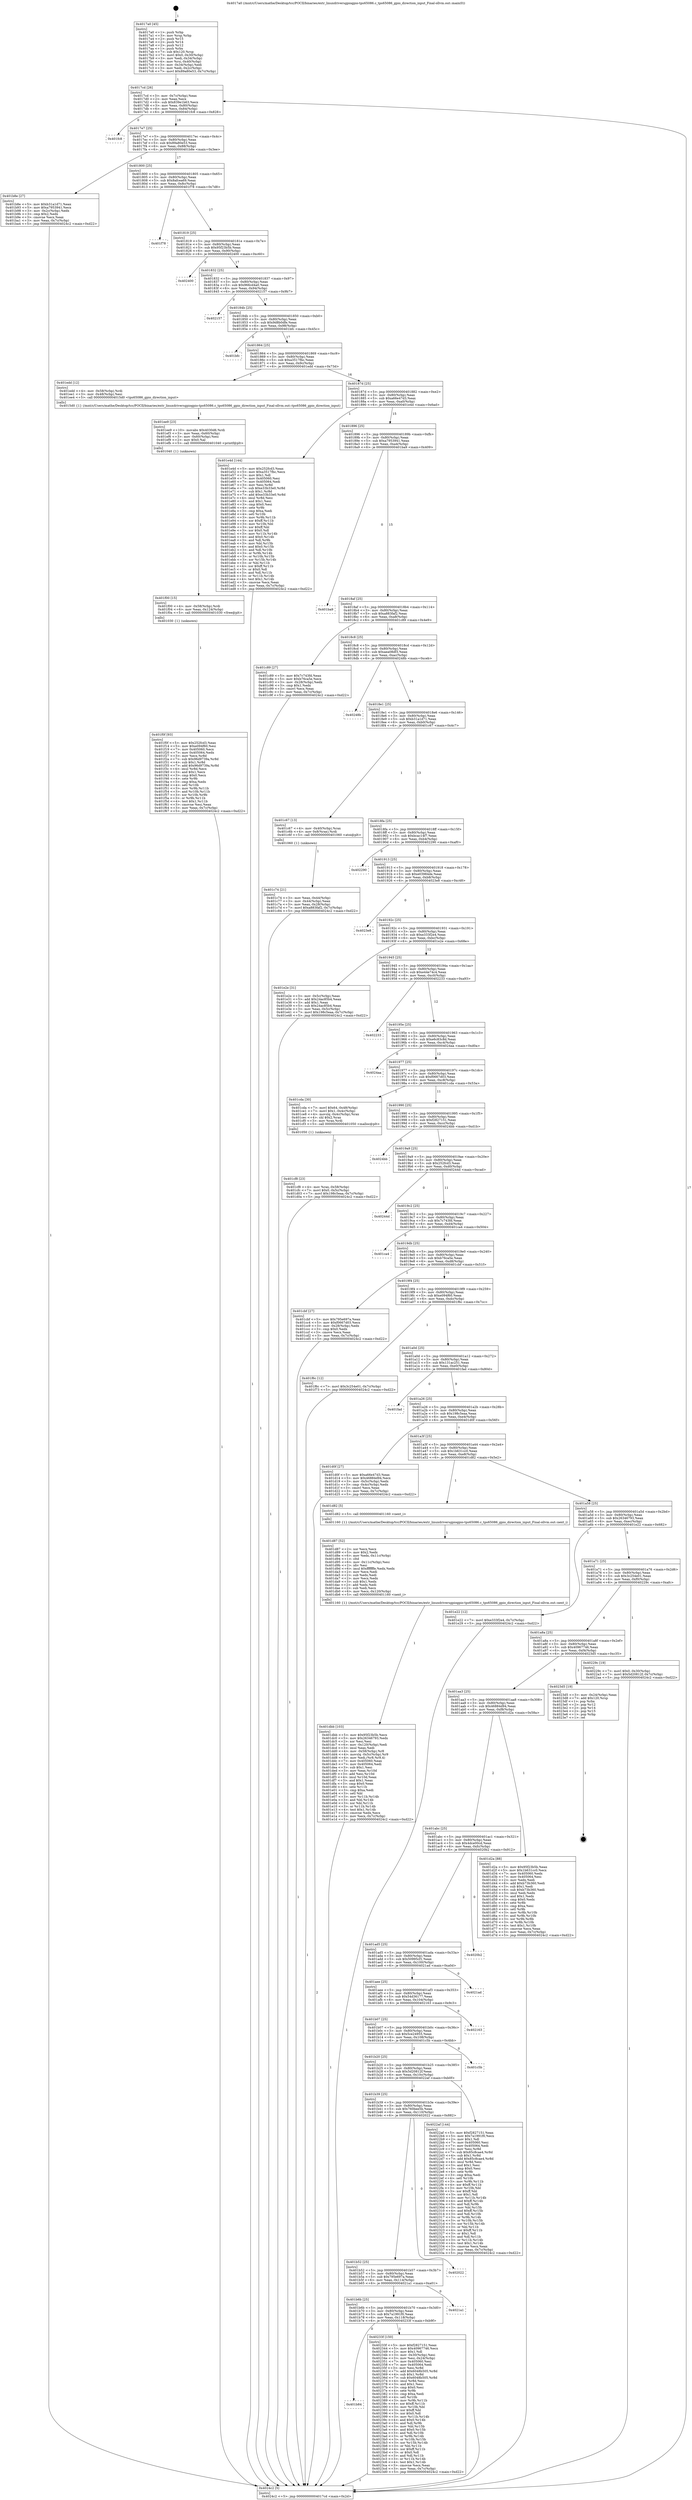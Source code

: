 digraph "0x4017a0" {
  label = "0x4017a0 (/mnt/c/Users/mathe/Desktop/tcc/POCII/binaries/extr_linuxdriversgpiogpio-tps65086.c_tps65086_gpio_direction_input_Final-ollvm.out::main(0))"
  labelloc = "t"
  node[shape=record]

  Entry [label="",width=0.3,height=0.3,shape=circle,fillcolor=black,style=filled]
  "0x4017cd" [label="{
     0x4017cd [26]\l
     | [instrs]\l
     &nbsp;&nbsp;0x4017cd \<+3\>: mov -0x7c(%rbp),%eax\l
     &nbsp;&nbsp;0x4017d0 \<+2\>: mov %eax,%ecx\l
     &nbsp;&nbsp;0x4017d2 \<+6\>: sub $0x839e1b63,%ecx\l
     &nbsp;&nbsp;0x4017d8 \<+3\>: mov %eax,-0x80(%rbp)\l
     &nbsp;&nbsp;0x4017db \<+6\>: mov %ecx,-0x84(%rbp)\l
     &nbsp;&nbsp;0x4017e1 \<+6\>: je 0000000000401fc8 \<main+0x828\>\l
  }"]
  "0x401fc8" [label="{
     0x401fc8\l
  }", style=dashed]
  "0x4017e7" [label="{
     0x4017e7 [25]\l
     | [instrs]\l
     &nbsp;&nbsp;0x4017e7 \<+5\>: jmp 00000000004017ec \<main+0x4c\>\l
     &nbsp;&nbsp;0x4017ec \<+3\>: mov -0x80(%rbp),%eax\l
     &nbsp;&nbsp;0x4017ef \<+5\>: sub $0x89a80e53,%eax\l
     &nbsp;&nbsp;0x4017f4 \<+6\>: mov %eax,-0x88(%rbp)\l
     &nbsp;&nbsp;0x4017fa \<+6\>: je 0000000000401b8e \<main+0x3ee\>\l
  }"]
  Exit [label="",width=0.3,height=0.3,shape=circle,fillcolor=black,style=filled,peripheries=2]
  "0x401b8e" [label="{
     0x401b8e [27]\l
     | [instrs]\l
     &nbsp;&nbsp;0x401b8e \<+5\>: mov $0xb31a1d71,%eax\l
     &nbsp;&nbsp;0x401b93 \<+5\>: mov $0xa7953941,%ecx\l
     &nbsp;&nbsp;0x401b98 \<+3\>: mov -0x2c(%rbp),%edx\l
     &nbsp;&nbsp;0x401b9b \<+3\>: cmp $0x2,%edx\l
     &nbsp;&nbsp;0x401b9e \<+3\>: cmovne %ecx,%eax\l
     &nbsp;&nbsp;0x401ba1 \<+3\>: mov %eax,-0x7c(%rbp)\l
     &nbsp;&nbsp;0x401ba4 \<+5\>: jmp 00000000004024c2 \<main+0xd22\>\l
  }"]
  "0x401800" [label="{
     0x401800 [25]\l
     | [instrs]\l
     &nbsp;&nbsp;0x401800 \<+5\>: jmp 0000000000401805 \<main+0x65\>\l
     &nbsp;&nbsp;0x401805 \<+3\>: mov -0x80(%rbp),%eax\l
     &nbsp;&nbsp;0x401808 \<+5\>: sub $0x8afcea69,%eax\l
     &nbsp;&nbsp;0x40180d \<+6\>: mov %eax,-0x8c(%rbp)\l
     &nbsp;&nbsp;0x401813 \<+6\>: je 0000000000401f78 \<main+0x7d8\>\l
  }"]
  "0x4024c2" [label="{
     0x4024c2 [5]\l
     | [instrs]\l
     &nbsp;&nbsp;0x4024c2 \<+5\>: jmp 00000000004017cd \<main+0x2d\>\l
  }"]
  "0x4017a0" [label="{
     0x4017a0 [45]\l
     | [instrs]\l
     &nbsp;&nbsp;0x4017a0 \<+1\>: push %rbp\l
     &nbsp;&nbsp;0x4017a1 \<+3\>: mov %rsp,%rbp\l
     &nbsp;&nbsp;0x4017a4 \<+2\>: push %r15\l
     &nbsp;&nbsp;0x4017a6 \<+2\>: push %r14\l
     &nbsp;&nbsp;0x4017a8 \<+2\>: push %r12\l
     &nbsp;&nbsp;0x4017aa \<+1\>: push %rbx\l
     &nbsp;&nbsp;0x4017ab \<+7\>: sub $0x120,%rsp\l
     &nbsp;&nbsp;0x4017b2 \<+7\>: movl $0x0,-0x30(%rbp)\l
     &nbsp;&nbsp;0x4017b9 \<+3\>: mov %edi,-0x34(%rbp)\l
     &nbsp;&nbsp;0x4017bc \<+4\>: mov %rsi,-0x40(%rbp)\l
     &nbsp;&nbsp;0x4017c0 \<+3\>: mov -0x34(%rbp),%edi\l
     &nbsp;&nbsp;0x4017c3 \<+3\>: mov %edi,-0x2c(%rbp)\l
     &nbsp;&nbsp;0x4017c6 \<+7\>: movl $0x89a80e53,-0x7c(%rbp)\l
  }"]
  "0x401b84" [label="{
     0x401b84\l
  }", style=dashed]
  "0x401f78" [label="{
     0x401f78\l
  }", style=dashed]
  "0x401819" [label="{
     0x401819 [25]\l
     | [instrs]\l
     &nbsp;&nbsp;0x401819 \<+5\>: jmp 000000000040181e \<main+0x7e\>\l
     &nbsp;&nbsp;0x40181e \<+3\>: mov -0x80(%rbp),%eax\l
     &nbsp;&nbsp;0x401821 \<+5\>: sub $0x95f23b5b,%eax\l
     &nbsp;&nbsp;0x401826 \<+6\>: mov %eax,-0x90(%rbp)\l
     &nbsp;&nbsp;0x40182c \<+6\>: je 0000000000402400 \<main+0xc60\>\l
  }"]
  "0x40233f" [label="{
     0x40233f [150]\l
     | [instrs]\l
     &nbsp;&nbsp;0x40233f \<+5\>: mov $0xf2827151,%eax\l
     &nbsp;&nbsp;0x402344 \<+5\>: mov $0x40967746,%ecx\l
     &nbsp;&nbsp;0x402349 \<+2\>: mov $0x1,%dl\l
     &nbsp;&nbsp;0x40234b \<+3\>: mov -0x30(%rbp),%esi\l
     &nbsp;&nbsp;0x40234e \<+3\>: mov %esi,-0x24(%rbp)\l
     &nbsp;&nbsp;0x402351 \<+7\>: mov 0x405060,%esi\l
     &nbsp;&nbsp;0x402358 \<+7\>: mov 0x405064,%edi\l
     &nbsp;&nbsp;0x40235f \<+3\>: mov %esi,%r8d\l
     &nbsp;&nbsp;0x402362 \<+7\>: add $0x6048b505,%r8d\l
     &nbsp;&nbsp;0x402369 \<+4\>: sub $0x1,%r8d\l
     &nbsp;&nbsp;0x40236d \<+7\>: sub $0x6048b505,%r8d\l
     &nbsp;&nbsp;0x402374 \<+4\>: imul %r8d,%esi\l
     &nbsp;&nbsp;0x402378 \<+3\>: and $0x1,%esi\l
     &nbsp;&nbsp;0x40237b \<+3\>: cmp $0x0,%esi\l
     &nbsp;&nbsp;0x40237e \<+4\>: sete %r9b\l
     &nbsp;&nbsp;0x402382 \<+3\>: cmp $0xa,%edi\l
     &nbsp;&nbsp;0x402385 \<+4\>: setl %r10b\l
     &nbsp;&nbsp;0x402389 \<+3\>: mov %r9b,%r11b\l
     &nbsp;&nbsp;0x40238c \<+4\>: xor $0xff,%r11b\l
     &nbsp;&nbsp;0x402390 \<+3\>: mov %r10b,%bl\l
     &nbsp;&nbsp;0x402393 \<+3\>: xor $0xff,%bl\l
     &nbsp;&nbsp;0x402396 \<+3\>: xor $0x0,%dl\l
     &nbsp;&nbsp;0x402399 \<+3\>: mov %r11b,%r14b\l
     &nbsp;&nbsp;0x40239c \<+4\>: and $0x0,%r14b\l
     &nbsp;&nbsp;0x4023a0 \<+3\>: and %dl,%r9b\l
     &nbsp;&nbsp;0x4023a3 \<+3\>: mov %bl,%r15b\l
     &nbsp;&nbsp;0x4023a6 \<+4\>: and $0x0,%r15b\l
     &nbsp;&nbsp;0x4023aa \<+3\>: and %dl,%r10b\l
     &nbsp;&nbsp;0x4023ad \<+3\>: or %r9b,%r14b\l
     &nbsp;&nbsp;0x4023b0 \<+3\>: or %r10b,%r15b\l
     &nbsp;&nbsp;0x4023b3 \<+3\>: xor %r15b,%r14b\l
     &nbsp;&nbsp;0x4023b6 \<+3\>: or %bl,%r11b\l
     &nbsp;&nbsp;0x4023b9 \<+4\>: xor $0xff,%r11b\l
     &nbsp;&nbsp;0x4023bd \<+3\>: or $0x0,%dl\l
     &nbsp;&nbsp;0x4023c0 \<+3\>: and %dl,%r11b\l
     &nbsp;&nbsp;0x4023c3 \<+3\>: or %r11b,%r14b\l
     &nbsp;&nbsp;0x4023c6 \<+4\>: test $0x1,%r14b\l
     &nbsp;&nbsp;0x4023ca \<+3\>: cmovne %ecx,%eax\l
     &nbsp;&nbsp;0x4023cd \<+3\>: mov %eax,-0x7c(%rbp)\l
     &nbsp;&nbsp;0x4023d0 \<+5\>: jmp 00000000004024c2 \<main+0xd22\>\l
  }"]
  "0x402400" [label="{
     0x402400\l
  }", style=dashed]
  "0x401832" [label="{
     0x401832 [25]\l
     | [instrs]\l
     &nbsp;&nbsp;0x401832 \<+5\>: jmp 0000000000401837 \<main+0x97\>\l
     &nbsp;&nbsp;0x401837 \<+3\>: mov -0x80(%rbp),%eax\l
     &nbsp;&nbsp;0x40183a \<+5\>: sub $0x966cd4a0,%eax\l
     &nbsp;&nbsp;0x40183f \<+6\>: mov %eax,-0x94(%rbp)\l
     &nbsp;&nbsp;0x401845 \<+6\>: je 0000000000402157 \<main+0x9b7\>\l
  }"]
  "0x401b6b" [label="{
     0x401b6b [25]\l
     | [instrs]\l
     &nbsp;&nbsp;0x401b6b \<+5\>: jmp 0000000000401b70 \<main+0x3d0\>\l
     &nbsp;&nbsp;0x401b70 \<+3\>: mov -0x80(%rbp),%eax\l
     &nbsp;&nbsp;0x401b73 \<+5\>: sub $0x7a1991f0,%eax\l
     &nbsp;&nbsp;0x401b78 \<+6\>: mov %eax,-0x118(%rbp)\l
     &nbsp;&nbsp;0x401b7e \<+6\>: je 000000000040233f \<main+0xb9f\>\l
  }"]
  "0x402157" [label="{
     0x402157\l
  }", style=dashed]
  "0x40184b" [label="{
     0x40184b [25]\l
     | [instrs]\l
     &nbsp;&nbsp;0x40184b \<+5\>: jmp 0000000000401850 \<main+0xb0\>\l
     &nbsp;&nbsp;0x401850 \<+3\>: mov -0x80(%rbp),%eax\l
     &nbsp;&nbsp;0x401853 \<+5\>: sub $0x9d8b0dfe,%eax\l
     &nbsp;&nbsp;0x401858 \<+6\>: mov %eax,-0x98(%rbp)\l
     &nbsp;&nbsp;0x40185e \<+6\>: je 0000000000401bfc \<main+0x45c\>\l
  }"]
  "0x4021a1" [label="{
     0x4021a1\l
  }", style=dashed]
  "0x401bfc" [label="{
     0x401bfc\l
  }", style=dashed]
  "0x401864" [label="{
     0x401864 [25]\l
     | [instrs]\l
     &nbsp;&nbsp;0x401864 \<+5\>: jmp 0000000000401869 \<main+0xc9\>\l
     &nbsp;&nbsp;0x401869 \<+3\>: mov -0x80(%rbp),%eax\l
     &nbsp;&nbsp;0x40186c \<+5\>: sub $0xa3517fbc,%eax\l
     &nbsp;&nbsp;0x401871 \<+6\>: mov %eax,-0x9c(%rbp)\l
     &nbsp;&nbsp;0x401877 \<+6\>: je 0000000000401edd \<main+0x73d\>\l
  }"]
  "0x401b52" [label="{
     0x401b52 [25]\l
     | [instrs]\l
     &nbsp;&nbsp;0x401b52 \<+5\>: jmp 0000000000401b57 \<main+0x3b7\>\l
     &nbsp;&nbsp;0x401b57 \<+3\>: mov -0x80(%rbp),%eax\l
     &nbsp;&nbsp;0x401b5a \<+5\>: sub $0x795e697a,%eax\l
     &nbsp;&nbsp;0x401b5f \<+6\>: mov %eax,-0x114(%rbp)\l
     &nbsp;&nbsp;0x401b65 \<+6\>: je 00000000004021a1 \<main+0xa01\>\l
  }"]
  "0x401edd" [label="{
     0x401edd [12]\l
     | [instrs]\l
     &nbsp;&nbsp;0x401edd \<+4\>: mov -0x58(%rbp),%rdi\l
     &nbsp;&nbsp;0x401ee1 \<+3\>: mov -0x48(%rbp),%esi\l
     &nbsp;&nbsp;0x401ee4 \<+5\>: call 00000000004015d0 \<tps65086_gpio_direction_input\>\l
     | [calls]\l
     &nbsp;&nbsp;0x4015d0 \{1\} (/mnt/c/Users/mathe/Desktop/tcc/POCII/binaries/extr_linuxdriversgpiogpio-tps65086.c_tps65086_gpio_direction_input_Final-ollvm.out::tps65086_gpio_direction_input)\l
  }"]
  "0x40187d" [label="{
     0x40187d [25]\l
     | [instrs]\l
     &nbsp;&nbsp;0x40187d \<+5\>: jmp 0000000000401882 \<main+0xe2\>\l
     &nbsp;&nbsp;0x401882 \<+3\>: mov -0x80(%rbp),%eax\l
     &nbsp;&nbsp;0x401885 \<+5\>: sub $0xa66e47d3,%eax\l
     &nbsp;&nbsp;0x40188a \<+6\>: mov %eax,-0xa0(%rbp)\l
     &nbsp;&nbsp;0x401890 \<+6\>: je 0000000000401e4d \<main+0x6ad\>\l
  }"]
  "0x402022" [label="{
     0x402022\l
  }", style=dashed]
  "0x401e4d" [label="{
     0x401e4d [144]\l
     | [instrs]\l
     &nbsp;&nbsp;0x401e4d \<+5\>: mov $0x252fcd3,%eax\l
     &nbsp;&nbsp;0x401e52 \<+5\>: mov $0xa3517fbc,%ecx\l
     &nbsp;&nbsp;0x401e57 \<+2\>: mov $0x1,%dl\l
     &nbsp;&nbsp;0x401e59 \<+7\>: mov 0x405060,%esi\l
     &nbsp;&nbsp;0x401e60 \<+7\>: mov 0x405064,%edi\l
     &nbsp;&nbsp;0x401e67 \<+3\>: mov %esi,%r8d\l
     &nbsp;&nbsp;0x401e6a \<+7\>: sub $0xe33b33e0,%r8d\l
     &nbsp;&nbsp;0x401e71 \<+4\>: sub $0x1,%r8d\l
     &nbsp;&nbsp;0x401e75 \<+7\>: add $0xe33b33e0,%r8d\l
     &nbsp;&nbsp;0x401e7c \<+4\>: imul %r8d,%esi\l
     &nbsp;&nbsp;0x401e80 \<+3\>: and $0x1,%esi\l
     &nbsp;&nbsp;0x401e83 \<+3\>: cmp $0x0,%esi\l
     &nbsp;&nbsp;0x401e86 \<+4\>: sete %r9b\l
     &nbsp;&nbsp;0x401e8a \<+3\>: cmp $0xa,%edi\l
     &nbsp;&nbsp;0x401e8d \<+4\>: setl %r10b\l
     &nbsp;&nbsp;0x401e91 \<+3\>: mov %r9b,%r11b\l
     &nbsp;&nbsp;0x401e94 \<+4\>: xor $0xff,%r11b\l
     &nbsp;&nbsp;0x401e98 \<+3\>: mov %r10b,%bl\l
     &nbsp;&nbsp;0x401e9b \<+3\>: xor $0xff,%bl\l
     &nbsp;&nbsp;0x401e9e \<+3\>: xor $0x0,%dl\l
     &nbsp;&nbsp;0x401ea1 \<+3\>: mov %r11b,%r14b\l
     &nbsp;&nbsp;0x401ea4 \<+4\>: and $0x0,%r14b\l
     &nbsp;&nbsp;0x401ea8 \<+3\>: and %dl,%r9b\l
     &nbsp;&nbsp;0x401eab \<+3\>: mov %bl,%r15b\l
     &nbsp;&nbsp;0x401eae \<+4\>: and $0x0,%r15b\l
     &nbsp;&nbsp;0x401eb2 \<+3\>: and %dl,%r10b\l
     &nbsp;&nbsp;0x401eb5 \<+3\>: or %r9b,%r14b\l
     &nbsp;&nbsp;0x401eb8 \<+3\>: or %r10b,%r15b\l
     &nbsp;&nbsp;0x401ebb \<+3\>: xor %r15b,%r14b\l
     &nbsp;&nbsp;0x401ebe \<+3\>: or %bl,%r11b\l
     &nbsp;&nbsp;0x401ec1 \<+4\>: xor $0xff,%r11b\l
     &nbsp;&nbsp;0x401ec5 \<+3\>: or $0x0,%dl\l
     &nbsp;&nbsp;0x401ec8 \<+3\>: and %dl,%r11b\l
     &nbsp;&nbsp;0x401ecb \<+3\>: or %r11b,%r14b\l
     &nbsp;&nbsp;0x401ece \<+4\>: test $0x1,%r14b\l
     &nbsp;&nbsp;0x401ed2 \<+3\>: cmovne %ecx,%eax\l
     &nbsp;&nbsp;0x401ed5 \<+3\>: mov %eax,-0x7c(%rbp)\l
     &nbsp;&nbsp;0x401ed8 \<+5\>: jmp 00000000004024c2 \<main+0xd22\>\l
  }"]
  "0x401896" [label="{
     0x401896 [25]\l
     | [instrs]\l
     &nbsp;&nbsp;0x401896 \<+5\>: jmp 000000000040189b \<main+0xfb\>\l
     &nbsp;&nbsp;0x40189b \<+3\>: mov -0x80(%rbp),%eax\l
     &nbsp;&nbsp;0x40189e \<+5\>: sub $0xa7953941,%eax\l
     &nbsp;&nbsp;0x4018a3 \<+6\>: mov %eax,-0xa4(%rbp)\l
     &nbsp;&nbsp;0x4018a9 \<+6\>: je 0000000000401ba9 \<main+0x409\>\l
  }"]
  "0x401b39" [label="{
     0x401b39 [25]\l
     | [instrs]\l
     &nbsp;&nbsp;0x401b39 \<+5\>: jmp 0000000000401b3e \<main+0x39e\>\l
     &nbsp;&nbsp;0x401b3e \<+3\>: mov -0x80(%rbp),%eax\l
     &nbsp;&nbsp;0x401b41 \<+5\>: sub $0x760bee5b,%eax\l
     &nbsp;&nbsp;0x401b46 \<+6\>: mov %eax,-0x110(%rbp)\l
     &nbsp;&nbsp;0x401b4c \<+6\>: je 0000000000402022 \<main+0x882\>\l
  }"]
  "0x401ba9" [label="{
     0x401ba9\l
  }", style=dashed]
  "0x4018af" [label="{
     0x4018af [25]\l
     | [instrs]\l
     &nbsp;&nbsp;0x4018af \<+5\>: jmp 00000000004018b4 \<main+0x114\>\l
     &nbsp;&nbsp;0x4018b4 \<+3\>: mov -0x80(%rbp),%eax\l
     &nbsp;&nbsp;0x4018b7 \<+5\>: sub $0xa883faf2,%eax\l
     &nbsp;&nbsp;0x4018bc \<+6\>: mov %eax,-0xa8(%rbp)\l
     &nbsp;&nbsp;0x4018c2 \<+6\>: je 0000000000401c89 \<main+0x4e9\>\l
  }"]
  "0x4022af" [label="{
     0x4022af [144]\l
     | [instrs]\l
     &nbsp;&nbsp;0x4022af \<+5\>: mov $0xf2827151,%eax\l
     &nbsp;&nbsp;0x4022b4 \<+5\>: mov $0x7a1991f0,%ecx\l
     &nbsp;&nbsp;0x4022b9 \<+2\>: mov $0x1,%dl\l
     &nbsp;&nbsp;0x4022bb \<+7\>: mov 0x405060,%esi\l
     &nbsp;&nbsp;0x4022c2 \<+7\>: mov 0x405064,%edi\l
     &nbsp;&nbsp;0x4022c9 \<+3\>: mov %esi,%r8d\l
     &nbsp;&nbsp;0x4022cc \<+7\>: sub $0x85c8cae4,%r8d\l
     &nbsp;&nbsp;0x4022d3 \<+4\>: sub $0x1,%r8d\l
     &nbsp;&nbsp;0x4022d7 \<+7\>: add $0x85c8cae4,%r8d\l
     &nbsp;&nbsp;0x4022de \<+4\>: imul %r8d,%esi\l
     &nbsp;&nbsp;0x4022e2 \<+3\>: and $0x1,%esi\l
     &nbsp;&nbsp;0x4022e5 \<+3\>: cmp $0x0,%esi\l
     &nbsp;&nbsp;0x4022e8 \<+4\>: sete %r9b\l
     &nbsp;&nbsp;0x4022ec \<+3\>: cmp $0xa,%edi\l
     &nbsp;&nbsp;0x4022ef \<+4\>: setl %r10b\l
     &nbsp;&nbsp;0x4022f3 \<+3\>: mov %r9b,%r11b\l
     &nbsp;&nbsp;0x4022f6 \<+4\>: xor $0xff,%r11b\l
     &nbsp;&nbsp;0x4022fa \<+3\>: mov %r10b,%bl\l
     &nbsp;&nbsp;0x4022fd \<+3\>: xor $0xff,%bl\l
     &nbsp;&nbsp;0x402300 \<+3\>: xor $0x1,%dl\l
     &nbsp;&nbsp;0x402303 \<+3\>: mov %r11b,%r14b\l
     &nbsp;&nbsp;0x402306 \<+4\>: and $0xff,%r14b\l
     &nbsp;&nbsp;0x40230a \<+3\>: and %dl,%r9b\l
     &nbsp;&nbsp;0x40230d \<+3\>: mov %bl,%r15b\l
     &nbsp;&nbsp;0x402310 \<+4\>: and $0xff,%r15b\l
     &nbsp;&nbsp;0x402314 \<+3\>: and %dl,%r10b\l
     &nbsp;&nbsp;0x402317 \<+3\>: or %r9b,%r14b\l
     &nbsp;&nbsp;0x40231a \<+3\>: or %r10b,%r15b\l
     &nbsp;&nbsp;0x40231d \<+3\>: xor %r15b,%r14b\l
     &nbsp;&nbsp;0x402320 \<+3\>: or %bl,%r11b\l
     &nbsp;&nbsp;0x402323 \<+4\>: xor $0xff,%r11b\l
     &nbsp;&nbsp;0x402327 \<+3\>: or $0x1,%dl\l
     &nbsp;&nbsp;0x40232a \<+3\>: and %dl,%r11b\l
     &nbsp;&nbsp;0x40232d \<+3\>: or %r11b,%r14b\l
     &nbsp;&nbsp;0x402330 \<+4\>: test $0x1,%r14b\l
     &nbsp;&nbsp;0x402334 \<+3\>: cmovne %ecx,%eax\l
     &nbsp;&nbsp;0x402337 \<+3\>: mov %eax,-0x7c(%rbp)\l
     &nbsp;&nbsp;0x40233a \<+5\>: jmp 00000000004024c2 \<main+0xd22\>\l
  }"]
  "0x401c89" [label="{
     0x401c89 [27]\l
     | [instrs]\l
     &nbsp;&nbsp;0x401c89 \<+5\>: mov $0x7c743fd,%eax\l
     &nbsp;&nbsp;0x401c8e \<+5\>: mov $0xb76ca5e,%ecx\l
     &nbsp;&nbsp;0x401c93 \<+3\>: mov -0x28(%rbp),%edx\l
     &nbsp;&nbsp;0x401c96 \<+3\>: cmp $0x1,%edx\l
     &nbsp;&nbsp;0x401c99 \<+3\>: cmovl %ecx,%eax\l
     &nbsp;&nbsp;0x401c9c \<+3\>: mov %eax,-0x7c(%rbp)\l
     &nbsp;&nbsp;0x401c9f \<+5\>: jmp 00000000004024c2 \<main+0xd22\>\l
  }"]
  "0x4018c8" [label="{
     0x4018c8 [25]\l
     | [instrs]\l
     &nbsp;&nbsp;0x4018c8 \<+5\>: jmp 00000000004018cd \<main+0x12d\>\l
     &nbsp;&nbsp;0x4018cd \<+3\>: mov -0x80(%rbp),%eax\l
     &nbsp;&nbsp;0x4018d0 \<+5\>: sub $0xaea08df3,%eax\l
     &nbsp;&nbsp;0x4018d5 \<+6\>: mov %eax,-0xac(%rbp)\l
     &nbsp;&nbsp;0x4018db \<+6\>: je 000000000040248b \<main+0xceb\>\l
  }"]
  "0x401b20" [label="{
     0x401b20 [25]\l
     | [instrs]\l
     &nbsp;&nbsp;0x401b20 \<+5\>: jmp 0000000000401b25 \<main+0x385\>\l
     &nbsp;&nbsp;0x401b25 \<+3\>: mov -0x80(%rbp),%eax\l
     &nbsp;&nbsp;0x401b28 \<+5\>: sub $0x5d20812f,%eax\l
     &nbsp;&nbsp;0x401b2d \<+6\>: mov %eax,-0x10c(%rbp)\l
     &nbsp;&nbsp;0x401b33 \<+6\>: je 00000000004022af \<main+0xb0f\>\l
  }"]
  "0x40248b" [label="{
     0x40248b\l
  }", style=dashed]
  "0x4018e1" [label="{
     0x4018e1 [25]\l
     | [instrs]\l
     &nbsp;&nbsp;0x4018e1 \<+5\>: jmp 00000000004018e6 \<main+0x146\>\l
     &nbsp;&nbsp;0x4018e6 \<+3\>: mov -0x80(%rbp),%eax\l
     &nbsp;&nbsp;0x4018e9 \<+5\>: sub $0xb31a1d71,%eax\l
     &nbsp;&nbsp;0x4018ee \<+6\>: mov %eax,-0xb0(%rbp)\l
     &nbsp;&nbsp;0x4018f4 \<+6\>: je 0000000000401c67 \<main+0x4c7\>\l
  }"]
  "0x401c5b" [label="{
     0x401c5b\l
  }", style=dashed]
  "0x401c67" [label="{
     0x401c67 [13]\l
     | [instrs]\l
     &nbsp;&nbsp;0x401c67 \<+4\>: mov -0x40(%rbp),%rax\l
     &nbsp;&nbsp;0x401c6b \<+4\>: mov 0x8(%rax),%rdi\l
     &nbsp;&nbsp;0x401c6f \<+5\>: call 0000000000401060 \<atoi@plt\>\l
     | [calls]\l
     &nbsp;&nbsp;0x401060 \{1\} (unknown)\l
  }"]
  "0x4018fa" [label="{
     0x4018fa [25]\l
     | [instrs]\l
     &nbsp;&nbsp;0x4018fa \<+5\>: jmp 00000000004018ff \<main+0x15f\>\l
     &nbsp;&nbsp;0x4018ff \<+3\>: mov -0x80(%rbp),%eax\l
     &nbsp;&nbsp;0x401902 \<+5\>: sub $0xbcac14f7,%eax\l
     &nbsp;&nbsp;0x401907 \<+6\>: mov %eax,-0xb4(%rbp)\l
     &nbsp;&nbsp;0x40190d \<+6\>: je 0000000000402290 \<main+0xaf0\>\l
  }"]
  "0x401c74" [label="{
     0x401c74 [21]\l
     | [instrs]\l
     &nbsp;&nbsp;0x401c74 \<+3\>: mov %eax,-0x44(%rbp)\l
     &nbsp;&nbsp;0x401c77 \<+3\>: mov -0x44(%rbp),%eax\l
     &nbsp;&nbsp;0x401c7a \<+3\>: mov %eax,-0x28(%rbp)\l
     &nbsp;&nbsp;0x401c7d \<+7\>: movl $0xa883faf2,-0x7c(%rbp)\l
     &nbsp;&nbsp;0x401c84 \<+5\>: jmp 00000000004024c2 \<main+0xd22\>\l
  }"]
  "0x401b07" [label="{
     0x401b07 [25]\l
     | [instrs]\l
     &nbsp;&nbsp;0x401b07 \<+5\>: jmp 0000000000401b0c \<main+0x36c\>\l
     &nbsp;&nbsp;0x401b0c \<+3\>: mov -0x80(%rbp),%eax\l
     &nbsp;&nbsp;0x401b0f \<+5\>: sub $0x5ce24955,%eax\l
     &nbsp;&nbsp;0x401b14 \<+6\>: mov %eax,-0x108(%rbp)\l
     &nbsp;&nbsp;0x401b1a \<+6\>: je 0000000000401c5b \<main+0x4bb\>\l
  }"]
  "0x402290" [label="{
     0x402290\l
  }", style=dashed]
  "0x401913" [label="{
     0x401913 [25]\l
     | [instrs]\l
     &nbsp;&nbsp;0x401913 \<+5\>: jmp 0000000000401918 \<main+0x178\>\l
     &nbsp;&nbsp;0x401918 \<+3\>: mov -0x80(%rbp),%eax\l
     &nbsp;&nbsp;0x40191b \<+5\>: sub $0xe03984de,%eax\l
     &nbsp;&nbsp;0x401920 \<+6\>: mov %eax,-0xb8(%rbp)\l
     &nbsp;&nbsp;0x401926 \<+6\>: je 00000000004023e8 \<main+0xc48\>\l
  }"]
  "0x402163" [label="{
     0x402163\l
  }", style=dashed]
  "0x4023e8" [label="{
     0x4023e8\l
  }", style=dashed]
  "0x40192c" [label="{
     0x40192c [25]\l
     | [instrs]\l
     &nbsp;&nbsp;0x40192c \<+5\>: jmp 0000000000401931 \<main+0x191\>\l
     &nbsp;&nbsp;0x401931 \<+3\>: mov -0x80(%rbp),%eax\l
     &nbsp;&nbsp;0x401934 \<+5\>: sub $0xe333f2e4,%eax\l
     &nbsp;&nbsp;0x401939 \<+6\>: mov %eax,-0xbc(%rbp)\l
     &nbsp;&nbsp;0x40193f \<+6\>: je 0000000000401e2e \<main+0x68e\>\l
  }"]
  "0x401aee" [label="{
     0x401aee [25]\l
     | [instrs]\l
     &nbsp;&nbsp;0x401aee \<+5\>: jmp 0000000000401af3 \<main+0x353\>\l
     &nbsp;&nbsp;0x401af3 \<+3\>: mov -0x80(%rbp),%eax\l
     &nbsp;&nbsp;0x401af6 \<+5\>: sub $0x54d36177,%eax\l
     &nbsp;&nbsp;0x401afb \<+6\>: mov %eax,-0x104(%rbp)\l
     &nbsp;&nbsp;0x401b01 \<+6\>: je 0000000000402163 \<main+0x9c3\>\l
  }"]
  "0x401e2e" [label="{
     0x401e2e [31]\l
     | [instrs]\l
     &nbsp;&nbsp;0x401e2e \<+3\>: mov -0x5c(%rbp),%eax\l
     &nbsp;&nbsp;0x401e31 \<+5\>: add $0x24ac85b4,%eax\l
     &nbsp;&nbsp;0x401e36 \<+3\>: add $0x1,%eax\l
     &nbsp;&nbsp;0x401e39 \<+5\>: sub $0x24ac85b4,%eax\l
     &nbsp;&nbsp;0x401e3e \<+3\>: mov %eax,-0x5c(%rbp)\l
     &nbsp;&nbsp;0x401e41 \<+7\>: movl $0x198c5eaa,-0x7c(%rbp)\l
     &nbsp;&nbsp;0x401e48 \<+5\>: jmp 00000000004024c2 \<main+0xd22\>\l
  }"]
  "0x401945" [label="{
     0x401945 [25]\l
     | [instrs]\l
     &nbsp;&nbsp;0x401945 \<+5\>: jmp 000000000040194a \<main+0x1aa\>\l
     &nbsp;&nbsp;0x40194a \<+3\>: mov -0x80(%rbp),%eax\l
     &nbsp;&nbsp;0x40194d \<+5\>: sub $0xe44e74c4,%eax\l
     &nbsp;&nbsp;0x401952 \<+6\>: mov %eax,-0xc0(%rbp)\l
     &nbsp;&nbsp;0x401958 \<+6\>: je 0000000000402233 \<main+0xa93\>\l
  }"]
  "0x4021ad" [label="{
     0x4021ad\l
  }", style=dashed]
  "0x402233" [label="{
     0x402233\l
  }", style=dashed]
  "0x40195e" [label="{
     0x40195e [25]\l
     | [instrs]\l
     &nbsp;&nbsp;0x40195e \<+5\>: jmp 0000000000401963 \<main+0x1c3\>\l
     &nbsp;&nbsp;0x401963 \<+3\>: mov -0x80(%rbp),%eax\l
     &nbsp;&nbsp;0x401966 \<+5\>: sub $0xe6c83c8d,%eax\l
     &nbsp;&nbsp;0x40196b \<+6\>: mov %eax,-0xc4(%rbp)\l
     &nbsp;&nbsp;0x401971 \<+6\>: je 00000000004024aa \<main+0xd0a\>\l
  }"]
  "0x401ad5" [label="{
     0x401ad5 [25]\l
     | [instrs]\l
     &nbsp;&nbsp;0x401ad5 \<+5\>: jmp 0000000000401ada \<main+0x33a\>\l
     &nbsp;&nbsp;0x401ada \<+3\>: mov -0x80(%rbp),%eax\l
     &nbsp;&nbsp;0x401add \<+5\>: sub $0x50995cf1,%eax\l
     &nbsp;&nbsp;0x401ae2 \<+6\>: mov %eax,-0x100(%rbp)\l
     &nbsp;&nbsp;0x401ae8 \<+6\>: je 00000000004021ad \<main+0xa0d\>\l
  }"]
  "0x4024aa" [label="{
     0x4024aa\l
  }", style=dashed]
  "0x401977" [label="{
     0x401977 [25]\l
     | [instrs]\l
     &nbsp;&nbsp;0x401977 \<+5\>: jmp 000000000040197c \<main+0x1dc\>\l
     &nbsp;&nbsp;0x40197c \<+3\>: mov -0x80(%rbp),%eax\l
     &nbsp;&nbsp;0x40197f \<+5\>: sub $0xf0667d03,%eax\l
     &nbsp;&nbsp;0x401984 \<+6\>: mov %eax,-0xc8(%rbp)\l
     &nbsp;&nbsp;0x40198a \<+6\>: je 0000000000401cda \<main+0x53a\>\l
  }"]
  "0x4020b2" [label="{
     0x4020b2\l
  }", style=dashed]
  "0x401cda" [label="{
     0x401cda [30]\l
     | [instrs]\l
     &nbsp;&nbsp;0x401cda \<+7\>: movl $0x64,-0x48(%rbp)\l
     &nbsp;&nbsp;0x401ce1 \<+7\>: movl $0x1,-0x4c(%rbp)\l
     &nbsp;&nbsp;0x401ce8 \<+4\>: movslq -0x4c(%rbp),%rax\l
     &nbsp;&nbsp;0x401cec \<+4\>: shl $0x2,%rax\l
     &nbsp;&nbsp;0x401cf0 \<+3\>: mov %rax,%rdi\l
     &nbsp;&nbsp;0x401cf3 \<+5\>: call 0000000000401050 \<malloc@plt\>\l
     | [calls]\l
     &nbsp;&nbsp;0x401050 \{1\} (unknown)\l
  }"]
  "0x401990" [label="{
     0x401990 [25]\l
     | [instrs]\l
     &nbsp;&nbsp;0x401990 \<+5\>: jmp 0000000000401995 \<main+0x1f5\>\l
     &nbsp;&nbsp;0x401995 \<+3\>: mov -0x80(%rbp),%eax\l
     &nbsp;&nbsp;0x401998 \<+5\>: sub $0xf2827151,%eax\l
     &nbsp;&nbsp;0x40199d \<+6\>: mov %eax,-0xcc(%rbp)\l
     &nbsp;&nbsp;0x4019a3 \<+6\>: je 00000000004024bb \<main+0xd1b\>\l
  }"]
  "0x401f0f" [label="{
     0x401f0f [93]\l
     | [instrs]\l
     &nbsp;&nbsp;0x401f0f \<+5\>: mov $0x252fcd3,%eax\l
     &nbsp;&nbsp;0x401f14 \<+5\>: mov $0xe094f60,%esi\l
     &nbsp;&nbsp;0x401f19 \<+7\>: mov 0x405060,%ecx\l
     &nbsp;&nbsp;0x401f20 \<+7\>: mov 0x405064,%edx\l
     &nbsp;&nbsp;0x401f27 \<+3\>: mov %ecx,%r8d\l
     &nbsp;&nbsp;0x401f2a \<+7\>: sub $0x96d9739a,%r8d\l
     &nbsp;&nbsp;0x401f31 \<+4\>: sub $0x1,%r8d\l
     &nbsp;&nbsp;0x401f35 \<+7\>: add $0x96d9739a,%r8d\l
     &nbsp;&nbsp;0x401f3c \<+4\>: imul %r8d,%ecx\l
     &nbsp;&nbsp;0x401f40 \<+3\>: and $0x1,%ecx\l
     &nbsp;&nbsp;0x401f43 \<+3\>: cmp $0x0,%ecx\l
     &nbsp;&nbsp;0x401f46 \<+4\>: sete %r9b\l
     &nbsp;&nbsp;0x401f4a \<+3\>: cmp $0xa,%edx\l
     &nbsp;&nbsp;0x401f4d \<+4\>: setl %r10b\l
     &nbsp;&nbsp;0x401f51 \<+3\>: mov %r9b,%r11b\l
     &nbsp;&nbsp;0x401f54 \<+3\>: and %r10b,%r11b\l
     &nbsp;&nbsp;0x401f57 \<+3\>: xor %r10b,%r9b\l
     &nbsp;&nbsp;0x401f5a \<+3\>: or %r9b,%r11b\l
     &nbsp;&nbsp;0x401f5d \<+4\>: test $0x1,%r11b\l
     &nbsp;&nbsp;0x401f61 \<+3\>: cmovne %esi,%eax\l
     &nbsp;&nbsp;0x401f64 \<+3\>: mov %eax,-0x7c(%rbp)\l
     &nbsp;&nbsp;0x401f67 \<+5\>: jmp 00000000004024c2 \<main+0xd22\>\l
  }"]
  "0x4024bb" [label="{
     0x4024bb\l
  }", style=dashed]
  "0x4019a9" [label="{
     0x4019a9 [25]\l
     | [instrs]\l
     &nbsp;&nbsp;0x4019a9 \<+5\>: jmp 00000000004019ae \<main+0x20e\>\l
     &nbsp;&nbsp;0x4019ae \<+3\>: mov -0x80(%rbp),%eax\l
     &nbsp;&nbsp;0x4019b1 \<+5\>: sub $0x252fcd3,%eax\l
     &nbsp;&nbsp;0x4019b6 \<+6\>: mov %eax,-0xd0(%rbp)\l
     &nbsp;&nbsp;0x4019bc \<+6\>: je 000000000040244d \<main+0xcad\>\l
  }"]
  "0x401f00" [label="{
     0x401f00 [15]\l
     | [instrs]\l
     &nbsp;&nbsp;0x401f00 \<+4\>: mov -0x58(%rbp),%rdi\l
     &nbsp;&nbsp;0x401f04 \<+6\>: mov %eax,-0x124(%rbp)\l
     &nbsp;&nbsp;0x401f0a \<+5\>: call 0000000000401030 \<free@plt\>\l
     | [calls]\l
     &nbsp;&nbsp;0x401030 \{1\} (unknown)\l
  }"]
  "0x40244d" [label="{
     0x40244d\l
  }", style=dashed]
  "0x4019c2" [label="{
     0x4019c2 [25]\l
     | [instrs]\l
     &nbsp;&nbsp;0x4019c2 \<+5\>: jmp 00000000004019c7 \<main+0x227\>\l
     &nbsp;&nbsp;0x4019c7 \<+3\>: mov -0x80(%rbp),%eax\l
     &nbsp;&nbsp;0x4019ca \<+5\>: sub $0x7c743fd,%eax\l
     &nbsp;&nbsp;0x4019cf \<+6\>: mov %eax,-0xd4(%rbp)\l
     &nbsp;&nbsp;0x4019d5 \<+6\>: je 0000000000401ca4 \<main+0x504\>\l
  }"]
  "0x401ee9" [label="{
     0x401ee9 [23]\l
     | [instrs]\l
     &nbsp;&nbsp;0x401ee9 \<+10\>: movabs $0x4030d6,%rdi\l
     &nbsp;&nbsp;0x401ef3 \<+3\>: mov %eax,-0x60(%rbp)\l
     &nbsp;&nbsp;0x401ef6 \<+3\>: mov -0x60(%rbp),%esi\l
     &nbsp;&nbsp;0x401ef9 \<+2\>: mov $0x0,%al\l
     &nbsp;&nbsp;0x401efb \<+5\>: call 0000000000401040 \<printf@plt\>\l
     | [calls]\l
     &nbsp;&nbsp;0x401040 \{1\} (unknown)\l
  }"]
  "0x401ca4" [label="{
     0x401ca4\l
  }", style=dashed]
  "0x4019db" [label="{
     0x4019db [25]\l
     | [instrs]\l
     &nbsp;&nbsp;0x4019db \<+5\>: jmp 00000000004019e0 \<main+0x240\>\l
     &nbsp;&nbsp;0x4019e0 \<+3\>: mov -0x80(%rbp),%eax\l
     &nbsp;&nbsp;0x4019e3 \<+5\>: sub $0xb76ca5e,%eax\l
     &nbsp;&nbsp;0x4019e8 \<+6\>: mov %eax,-0xd8(%rbp)\l
     &nbsp;&nbsp;0x4019ee \<+6\>: je 0000000000401cbf \<main+0x51f\>\l
  }"]
  "0x401dbb" [label="{
     0x401dbb [103]\l
     | [instrs]\l
     &nbsp;&nbsp;0x401dbb \<+5\>: mov $0x95f23b5b,%ecx\l
     &nbsp;&nbsp;0x401dc0 \<+5\>: mov $0x26346793,%edx\l
     &nbsp;&nbsp;0x401dc5 \<+2\>: xor %esi,%esi\l
     &nbsp;&nbsp;0x401dc7 \<+6\>: mov -0x120(%rbp),%edi\l
     &nbsp;&nbsp;0x401dcd \<+3\>: imul %eax,%edi\l
     &nbsp;&nbsp;0x401dd0 \<+4\>: mov -0x58(%rbp),%r8\l
     &nbsp;&nbsp;0x401dd4 \<+4\>: movslq -0x5c(%rbp),%r9\l
     &nbsp;&nbsp;0x401dd8 \<+4\>: mov %edi,(%r8,%r9,4)\l
     &nbsp;&nbsp;0x401ddc \<+7\>: mov 0x405060,%eax\l
     &nbsp;&nbsp;0x401de3 \<+7\>: mov 0x405064,%edi\l
     &nbsp;&nbsp;0x401dea \<+3\>: sub $0x1,%esi\l
     &nbsp;&nbsp;0x401ded \<+3\>: mov %eax,%r10d\l
     &nbsp;&nbsp;0x401df0 \<+3\>: add %esi,%r10d\l
     &nbsp;&nbsp;0x401df3 \<+4\>: imul %r10d,%eax\l
     &nbsp;&nbsp;0x401df7 \<+3\>: and $0x1,%eax\l
     &nbsp;&nbsp;0x401dfa \<+3\>: cmp $0x0,%eax\l
     &nbsp;&nbsp;0x401dfd \<+4\>: sete %r11b\l
     &nbsp;&nbsp;0x401e01 \<+3\>: cmp $0xa,%edi\l
     &nbsp;&nbsp;0x401e04 \<+3\>: setl %bl\l
     &nbsp;&nbsp;0x401e07 \<+3\>: mov %r11b,%r14b\l
     &nbsp;&nbsp;0x401e0a \<+3\>: and %bl,%r14b\l
     &nbsp;&nbsp;0x401e0d \<+3\>: xor %bl,%r11b\l
     &nbsp;&nbsp;0x401e10 \<+3\>: or %r11b,%r14b\l
     &nbsp;&nbsp;0x401e13 \<+4\>: test $0x1,%r14b\l
     &nbsp;&nbsp;0x401e17 \<+3\>: cmovne %edx,%ecx\l
     &nbsp;&nbsp;0x401e1a \<+3\>: mov %ecx,-0x7c(%rbp)\l
     &nbsp;&nbsp;0x401e1d \<+5\>: jmp 00000000004024c2 \<main+0xd22\>\l
  }"]
  "0x401cbf" [label="{
     0x401cbf [27]\l
     | [instrs]\l
     &nbsp;&nbsp;0x401cbf \<+5\>: mov $0x795e697a,%eax\l
     &nbsp;&nbsp;0x401cc4 \<+5\>: mov $0xf0667d03,%ecx\l
     &nbsp;&nbsp;0x401cc9 \<+3\>: mov -0x28(%rbp),%edx\l
     &nbsp;&nbsp;0x401ccc \<+3\>: cmp $0x0,%edx\l
     &nbsp;&nbsp;0x401ccf \<+3\>: cmove %ecx,%eax\l
     &nbsp;&nbsp;0x401cd2 \<+3\>: mov %eax,-0x7c(%rbp)\l
     &nbsp;&nbsp;0x401cd5 \<+5\>: jmp 00000000004024c2 \<main+0xd22\>\l
  }"]
  "0x4019f4" [label="{
     0x4019f4 [25]\l
     | [instrs]\l
     &nbsp;&nbsp;0x4019f4 \<+5\>: jmp 00000000004019f9 \<main+0x259\>\l
     &nbsp;&nbsp;0x4019f9 \<+3\>: mov -0x80(%rbp),%eax\l
     &nbsp;&nbsp;0x4019fc \<+5\>: sub $0xe094f60,%eax\l
     &nbsp;&nbsp;0x401a01 \<+6\>: mov %eax,-0xdc(%rbp)\l
     &nbsp;&nbsp;0x401a07 \<+6\>: je 0000000000401f6c \<main+0x7cc\>\l
  }"]
  "0x401cf8" [label="{
     0x401cf8 [23]\l
     | [instrs]\l
     &nbsp;&nbsp;0x401cf8 \<+4\>: mov %rax,-0x58(%rbp)\l
     &nbsp;&nbsp;0x401cfc \<+7\>: movl $0x0,-0x5c(%rbp)\l
     &nbsp;&nbsp;0x401d03 \<+7\>: movl $0x198c5eaa,-0x7c(%rbp)\l
     &nbsp;&nbsp;0x401d0a \<+5\>: jmp 00000000004024c2 \<main+0xd22\>\l
  }"]
  "0x401d87" [label="{
     0x401d87 [52]\l
     | [instrs]\l
     &nbsp;&nbsp;0x401d87 \<+2\>: xor %ecx,%ecx\l
     &nbsp;&nbsp;0x401d89 \<+5\>: mov $0x2,%edx\l
     &nbsp;&nbsp;0x401d8e \<+6\>: mov %edx,-0x11c(%rbp)\l
     &nbsp;&nbsp;0x401d94 \<+1\>: cltd\l
     &nbsp;&nbsp;0x401d95 \<+6\>: mov -0x11c(%rbp),%esi\l
     &nbsp;&nbsp;0x401d9b \<+2\>: idiv %esi\l
     &nbsp;&nbsp;0x401d9d \<+6\>: imul $0xfffffffe,%edx,%edx\l
     &nbsp;&nbsp;0x401da3 \<+2\>: mov %ecx,%edi\l
     &nbsp;&nbsp;0x401da5 \<+2\>: sub %edx,%edi\l
     &nbsp;&nbsp;0x401da7 \<+2\>: mov %ecx,%edx\l
     &nbsp;&nbsp;0x401da9 \<+3\>: sub $0x1,%edx\l
     &nbsp;&nbsp;0x401dac \<+2\>: add %edx,%edi\l
     &nbsp;&nbsp;0x401dae \<+2\>: sub %edi,%ecx\l
     &nbsp;&nbsp;0x401db0 \<+6\>: mov %ecx,-0x120(%rbp)\l
     &nbsp;&nbsp;0x401db6 \<+5\>: call 0000000000401160 \<next_i\>\l
     | [calls]\l
     &nbsp;&nbsp;0x401160 \{1\} (/mnt/c/Users/mathe/Desktop/tcc/POCII/binaries/extr_linuxdriversgpiogpio-tps65086.c_tps65086_gpio_direction_input_Final-ollvm.out::next_i)\l
  }"]
  "0x401f6c" [label="{
     0x401f6c [12]\l
     | [instrs]\l
     &nbsp;&nbsp;0x401f6c \<+7\>: movl $0x3c254e01,-0x7c(%rbp)\l
     &nbsp;&nbsp;0x401f73 \<+5\>: jmp 00000000004024c2 \<main+0xd22\>\l
  }"]
  "0x401a0d" [label="{
     0x401a0d [25]\l
     | [instrs]\l
     &nbsp;&nbsp;0x401a0d \<+5\>: jmp 0000000000401a12 \<main+0x272\>\l
     &nbsp;&nbsp;0x401a12 \<+3\>: mov -0x80(%rbp),%eax\l
     &nbsp;&nbsp;0x401a15 \<+5\>: sub $0x131ac251,%eax\l
     &nbsp;&nbsp;0x401a1a \<+6\>: mov %eax,-0xe0(%rbp)\l
     &nbsp;&nbsp;0x401a20 \<+6\>: je 0000000000401fad \<main+0x80d\>\l
  }"]
  "0x401abc" [label="{
     0x401abc [25]\l
     | [instrs]\l
     &nbsp;&nbsp;0x401abc \<+5\>: jmp 0000000000401ac1 \<main+0x321\>\l
     &nbsp;&nbsp;0x401ac1 \<+3\>: mov -0x80(%rbp),%eax\l
     &nbsp;&nbsp;0x401ac4 \<+5\>: sub $0x4dce00cd,%eax\l
     &nbsp;&nbsp;0x401ac9 \<+6\>: mov %eax,-0xfc(%rbp)\l
     &nbsp;&nbsp;0x401acf \<+6\>: je 00000000004020b2 \<main+0x912\>\l
  }"]
  "0x401fad" [label="{
     0x401fad\l
  }", style=dashed]
  "0x401a26" [label="{
     0x401a26 [25]\l
     | [instrs]\l
     &nbsp;&nbsp;0x401a26 \<+5\>: jmp 0000000000401a2b \<main+0x28b\>\l
     &nbsp;&nbsp;0x401a2b \<+3\>: mov -0x80(%rbp),%eax\l
     &nbsp;&nbsp;0x401a2e \<+5\>: sub $0x198c5eaa,%eax\l
     &nbsp;&nbsp;0x401a33 \<+6\>: mov %eax,-0xe4(%rbp)\l
     &nbsp;&nbsp;0x401a39 \<+6\>: je 0000000000401d0f \<main+0x56f\>\l
  }"]
  "0x401d2a" [label="{
     0x401d2a [88]\l
     | [instrs]\l
     &nbsp;&nbsp;0x401d2a \<+5\>: mov $0x95f23b5b,%eax\l
     &nbsp;&nbsp;0x401d2f \<+5\>: mov $0x1b631cc0,%ecx\l
     &nbsp;&nbsp;0x401d34 \<+7\>: mov 0x405060,%edx\l
     &nbsp;&nbsp;0x401d3b \<+7\>: mov 0x405064,%esi\l
     &nbsp;&nbsp;0x401d42 \<+2\>: mov %edx,%edi\l
     &nbsp;&nbsp;0x401d44 \<+6\>: add $0xb73b360,%edi\l
     &nbsp;&nbsp;0x401d4a \<+3\>: sub $0x1,%edi\l
     &nbsp;&nbsp;0x401d4d \<+6\>: sub $0xb73b360,%edi\l
     &nbsp;&nbsp;0x401d53 \<+3\>: imul %edi,%edx\l
     &nbsp;&nbsp;0x401d56 \<+3\>: and $0x1,%edx\l
     &nbsp;&nbsp;0x401d59 \<+3\>: cmp $0x0,%edx\l
     &nbsp;&nbsp;0x401d5c \<+4\>: sete %r8b\l
     &nbsp;&nbsp;0x401d60 \<+3\>: cmp $0xa,%esi\l
     &nbsp;&nbsp;0x401d63 \<+4\>: setl %r9b\l
     &nbsp;&nbsp;0x401d67 \<+3\>: mov %r8b,%r10b\l
     &nbsp;&nbsp;0x401d6a \<+3\>: and %r9b,%r10b\l
     &nbsp;&nbsp;0x401d6d \<+3\>: xor %r9b,%r8b\l
     &nbsp;&nbsp;0x401d70 \<+3\>: or %r8b,%r10b\l
     &nbsp;&nbsp;0x401d73 \<+4\>: test $0x1,%r10b\l
     &nbsp;&nbsp;0x401d77 \<+3\>: cmovne %ecx,%eax\l
     &nbsp;&nbsp;0x401d7a \<+3\>: mov %eax,-0x7c(%rbp)\l
     &nbsp;&nbsp;0x401d7d \<+5\>: jmp 00000000004024c2 \<main+0xd22\>\l
  }"]
  "0x401d0f" [label="{
     0x401d0f [27]\l
     | [instrs]\l
     &nbsp;&nbsp;0x401d0f \<+5\>: mov $0xa66e47d3,%eax\l
     &nbsp;&nbsp;0x401d14 \<+5\>: mov $0x46884d94,%ecx\l
     &nbsp;&nbsp;0x401d19 \<+3\>: mov -0x5c(%rbp),%edx\l
     &nbsp;&nbsp;0x401d1c \<+3\>: cmp -0x4c(%rbp),%edx\l
     &nbsp;&nbsp;0x401d1f \<+3\>: cmovl %ecx,%eax\l
     &nbsp;&nbsp;0x401d22 \<+3\>: mov %eax,-0x7c(%rbp)\l
     &nbsp;&nbsp;0x401d25 \<+5\>: jmp 00000000004024c2 \<main+0xd22\>\l
  }"]
  "0x401a3f" [label="{
     0x401a3f [25]\l
     | [instrs]\l
     &nbsp;&nbsp;0x401a3f \<+5\>: jmp 0000000000401a44 \<main+0x2a4\>\l
     &nbsp;&nbsp;0x401a44 \<+3\>: mov -0x80(%rbp),%eax\l
     &nbsp;&nbsp;0x401a47 \<+5\>: sub $0x1b631cc0,%eax\l
     &nbsp;&nbsp;0x401a4c \<+6\>: mov %eax,-0xe8(%rbp)\l
     &nbsp;&nbsp;0x401a52 \<+6\>: je 0000000000401d82 \<main+0x5e2\>\l
  }"]
  "0x401aa3" [label="{
     0x401aa3 [25]\l
     | [instrs]\l
     &nbsp;&nbsp;0x401aa3 \<+5\>: jmp 0000000000401aa8 \<main+0x308\>\l
     &nbsp;&nbsp;0x401aa8 \<+3\>: mov -0x80(%rbp),%eax\l
     &nbsp;&nbsp;0x401aab \<+5\>: sub $0x46884d94,%eax\l
     &nbsp;&nbsp;0x401ab0 \<+6\>: mov %eax,-0xf8(%rbp)\l
     &nbsp;&nbsp;0x401ab6 \<+6\>: je 0000000000401d2a \<main+0x58a\>\l
  }"]
  "0x401d82" [label="{
     0x401d82 [5]\l
     | [instrs]\l
     &nbsp;&nbsp;0x401d82 \<+5\>: call 0000000000401160 \<next_i\>\l
     | [calls]\l
     &nbsp;&nbsp;0x401160 \{1\} (/mnt/c/Users/mathe/Desktop/tcc/POCII/binaries/extr_linuxdriversgpiogpio-tps65086.c_tps65086_gpio_direction_input_Final-ollvm.out::next_i)\l
  }"]
  "0x401a58" [label="{
     0x401a58 [25]\l
     | [instrs]\l
     &nbsp;&nbsp;0x401a58 \<+5\>: jmp 0000000000401a5d \<main+0x2bd\>\l
     &nbsp;&nbsp;0x401a5d \<+3\>: mov -0x80(%rbp),%eax\l
     &nbsp;&nbsp;0x401a60 \<+5\>: sub $0x26346793,%eax\l
     &nbsp;&nbsp;0x401a65 \<+6\>: mov %eax,-0xec(%rbp)\l
     &nbsp;&nbsp;0x401a6b \<+6\>: je 0000000000401e22 \<main+0x682\>\l
  }"]
  "0x4023d5" [label="{
     0x4023d5 [19]\l
     | [instrs]\l
     &nbsp;&nbsp;0x4023d5 \<+3\>: mov -0x24(%rbp),%eax\l
     &nbsp;&nbsp;0x4023d8 \<+7\>: add $0x120,%rsp\l
     &nbsp;&nbsp;0x4023df \<+1\>: pop %rbx\l
     &nbsp;&nbsp;0x4023e0 \<+2\>: pop %r12\l
     &nbsp;&nbsp;0x4023e2 \<+2\>: pop %r14\l
     &nbsp;&nbsp;0x4023e4 \<+2\>: pop %r15\l
     &nbsp;&nbsp;0x4023e6 \<+1\>: pop %rbp\l
     &nbsp;&nbsp;0x4023e7 \<+1\>: ret\l
  }"]
  "0x401e22" [label="{
     0x401e22 [12]\l
     | [instrs]\l
     &nbsp;&nbsp;0x401e22 \<+7\>: movl $0xe333f2e4,-0x7c(%rbp)\l
     &nbsp;&nbsp;0x401e29 \<+5\>: jmp 00000000004024c2 \<main+0xd22\>\l
  }"]
  "0x401a71" [label="{
     0x401a71 [25]\l
     | [instrs]\l
     &nbsp;&nbsp;0x401a71 \<+5\>: jmp 0000000000401a76 \<main+0x2d6\>\l
     &nbsp;&nbsp;0x401a76 \<+3\>: mov -0x80(%rbp),%eax\l
     &nbsp;&nbsp;0x401a79 \<+5\>: sub $0x3c254e01,%eax\l
     &nbsp;&nbsp;0x401a7e \<+6\>: mov %eax,-0xf0(%rbp)\l
     &nbsp;&nbsp;0x401a84 \<+6\>: je 000000000040229c \<main+0xafc\>\l
  }"]
  "0x401a8a" [label="{
     0x401a8a [25]\l
     | [instrs]\l
     &nbsp;&nbsp;0x401a8a \<+5\>: jmp 0000000000401a8f \<main+0x2ef\>\l
     &nbsp;&nbsp;0x401a8f \<+3\>: mov -0x80(%rbp),%eax\l
     &nbsp;&nbsp;0x401a92 \<+5\>: sub $0x40967746,%eax\l
     &nbsp;&nbsp;0x401a97 \<+6\>: mov %eax,-0xf4(%rbp)\l
     &nbsp;&nbsp;0x401a9d \<+6\>: je 00000000004023d5 \<main+0xc35\>\l
  }"]
  "0x40229c" [label="{
     0x40229c [19]\l
     | [instrs]\l
     &nbsp;&nbsp;0x40229c \<+7\>: movl $0x0,-0x30(%rbp)\l
     &nbsp;&nbsp;0x4022a3 \<+7\>: movl $0x5d20812f,-0x7c(%rbp)\l
     &nbsp;&nbsp;0x4022aa \<+5\>: jmp 00000000004024c2 \<main+0xd22\>\l
  }"]
  Entry -> "0x4017a0" [label=" 1"]
  "0x4017cd" -> "0x401fc8" [label=" 0"]
  "0x4017cd" -> "0x4017e7" [label=" 18"]
  "0x4023d5" -> Exit [label=" 1"]
  "0x4017e7" -> "0x401b8e" [label=" 1"]
  "0x4017e7" -> "0x401800" [label=" 17"]
  "0x401b8e" -> "0x4024c2" [label=" 1"]
  "0x4017a0" -> "0x4017cd" [label=" 1"]
  "0x4024c2" -> "0x4017cd" [label=" 17"]
  "0x40233f" -> "0x4024c2" [label=" 1"]
  "0x401800" -> "0x401f78" [label=" 0"]
  "0x401800" -> "0x401819" [label=" 17"]
  "0x401b6b" -> "0x401b84" [label=" 0"]
  "0x401819" -> "0x402400" [label=" 0"]
  "0x401819" -> "0x401832" [label=" 17"]
  "0x401b6b" -> "0x40233f" [label=" 1"]
  "0x401832" -> "0x402157" [label=" 0"]
  "0x401832" -> "0x40184b" [label=" 17"]
  "0x401b52" -> "0x401b6b" [label=" 1"]
  "0x40184b" -> "0x401bfc" [label=" 0"]
  "0x40184b" -> "0x401864" [label=" 17"]
  "0x401b52" -> "0x4021a1" [label=" 0"]
  "0x401864" -> "0x401edd" [label=" 1"]
  "0x401864" -> "0x40187d" [label=" 16"]
  "0x401b39" -> "0x401b52" [label=" 1"]
  "0x40187d" -> "0x401e4d" [label=" 1"]
  "0x40187d" -> "0x401896" [label=" 15"]
  "0x401b39" -> "0x402022" [label=" 0"]
  "0x401896" -> "0x401ba9" [label=" 0"]
  "0x401896" -> "0x4018af" [label=" 15"]
  "0x4022af" -> "0x4024c2" [label=" 1"]
  "0x4018af" -> "0x401c89" [label=" 1"]
  "0x4018af" -> "0x4018c8" [label=" 14"]
  "0x401b20" -> "0x401b39" [label=" 1"]
  "0x4018c8" -> "0x40248b" [label=" 0"]
  "0x4018c8" -> "0x4018e1" [label=" 14"]
  "0x401b20" -> "0x4022af" [label=" 1"]
  "0x4018e1" -> "0x401c67" [label=" 1"]
  "0x4018e1" -> "0x4018fa" [label=" 13"]
  "0x401c67" -> "0x401c74" [label=" 1"]
  "0x401c74" -> "0x4024c2" [label=" 1"]
  "0x401c89" -> "0x4024c2" [label=" 1"]
  "0x401b07" -> "0x401b20" [label=" 2"]
  "0x4018fa" -> "0x402290" [label=" 0"]
  "0x4018fa" -> "0x401913" [label=" 13"]
  "0x401b07" -> "0x401c5b" [label=" 0"]
  "0x401913" -> "0x4023e8" [label=" 0"]
  "0x401913" -> "0x40192c" [label=" 13"]
  "0x401aee" -> "0x401b07" [label=" 2"]
  "0x40192c" -> "0x401e2e" [label=" 1"]
  "0x40192c" -> "0x401945" [label=" 12"]
  "0x401aee" -> "0x402163" [label=" 0"]
  "0x401945" -> "0x402233" [label=" 0"]
  "0x401945" -> "0x40195e" [label=" 12"]
  "0x401ad5" -> "0x401aee" [label=" 2"]
  "0x40195e" -> "0x4024aa" [label=" 0"]
  "0x40195e" -> "0x401977" [label=" 12"]
  "0x401ad5" -> "0x4021ad" [label=" 0"]
  "0x401977" -> "0x401cda" [label=" 1"]
  "0x401977" -> "0x401990" [label=" 11"]
  "0x401abc" -> "0x401ad5" [label=" 2"]
  "0x401990" -> "0x4024bb" [label=" 0"]
  "0x401990" -> "0x4019a9" [label=" 11"]
  "0x401abc" -> "0x4020b2" [label=" 0"]
  "0x4019a9" -> "0x40244d" [label=" 0"]
  "0x4019a9" -> "0x4019c2" [label=" 11"]
  "0x40229c" -> "0x4024c2" [label=" 1"]
  "0x4019c2" -> "0x401ca4" [label=" 0"]
  "0x4019c2" -> "0x4019db" [label=" 11"]
  "0x401f6c" -> "0x4024c2" [label=" 1"]
  "0x4019db" -> "0x401cbf" [label=" 1"]
  "0x4019db" -> "0x4019f4" [label=" 10"]
  "0x401cbf" -> "0x4024c2" [label=" 1"]
  "0x401cda" -> "0x401cf8" [label=" 1"]
  "0x401cf8" -> "0x4024c2" [label=" 1"]
  "0x401f0f" -> "0x4024c2" [label=" 1"]
  "0x4019f4" -> "0x401f6c" [label=" 1"]
  "0x4019f4" -> "0x401a0d" [label=" 9"]
  "0x401f00" -> "0x401f0f" [label=" 1"]
  "0x401a0d" -> "0x401fad" [label=" 0"]
  "0x401a0d" -> "0x401a26" [label=" 9"]
  "0x401ee9" -> "0x401f00" [label=" 1"]
  "0x401a26" -> "0x401d0f" [label=" 2"]
  "0x401a26" -> "0x401a3f" [label=" 7"]
  "0x401d0f" -> "0x4024c2" [label=" 2"]
  "0x401edd" -> "0x401ee9" [label=" 1"]
  "0x401a3f" -> "0x401d82" [label=" 1"]
  "0x401a3f" -> "0x401a58" [label=" 6"]
  "0x401e2e" -> "0x4024c2" [label=" 1"]
  "0x401a58" -> "0x401e22" [label=" 1"]
  "0x401a58" -> "0x401a71" [label=" 5"]
  "0x401e22" -> "0x4024c2" [label=" 1"]
  "0x401a71" -> "0x40229c" [label=" 1"]
  "0x401a71" -> "0x401a8a" [label=" 4"]
  "0x401dbb" -> "0x4024c2" [label=" 1"]
  "0x401a8a" -> "0x4023d5" [label=" 1"]
  "0x401a8a" -> "0x401aa3" [label=" 3"]
  "0x401e4d" -> "0x4024c2" [label=" 1"]
  "0x401aa3" -> "0x401d2a" [label=" 1"]
  "0x401aa3" -> "0x401abc" [label=" 2"]
  "0x401d2a" -> "0x4024c2" [label=" 1"]
  "0x401d82" -> "0x401d87" [label=" 1"]
  "0x401d87" -> "0x401dbb" [label=" 1"]
}
